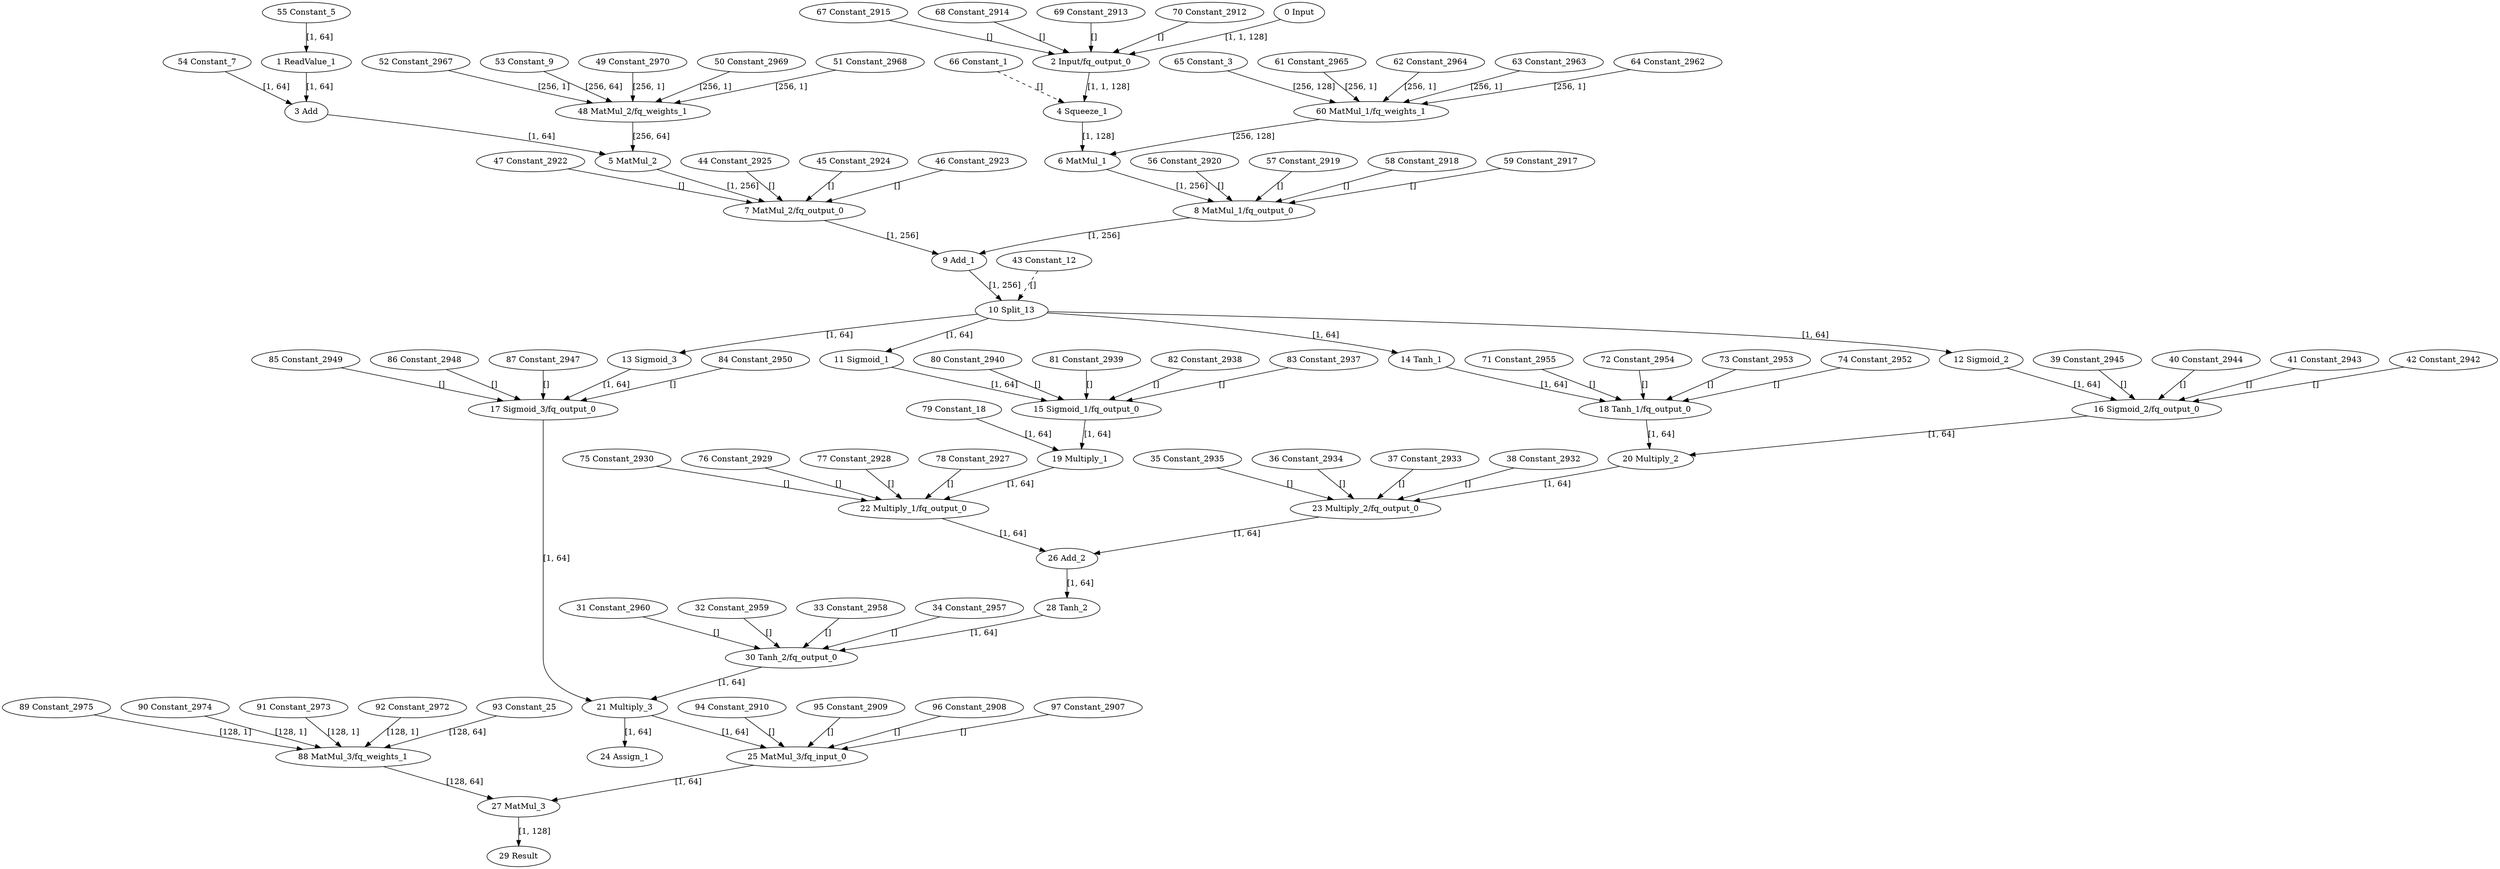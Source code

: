 strict digraph  {
"0 Input" [id=0, type=Parameter];
"1 ReadValue_1" [id=1, type=ReadValue];
"2 Input/fq_output_0" [id=2, type=FakeQuantize];
"3 Add" [id=3, type=Add];
"4 Squeeze_1" [id=4, type=Squeeze];
"5 MatMul_2" [id=5, type=MatMul];
"6 MatMul_1" [id=6, type=MatMul];
"7 MatMul_2/fq_output_0" [id=7, type=FakeQuantize];
"8 MatMul_1/fq_output_0" [id=8, type=FakeQuantize];
"9 Add_1" [id=9, type=Add];
"10 Split_13" [id=10, type=Split];
"11 Sigmoid_1" [id=11, type=Sigmoid];
"12 Sigmoid_2" [id=12, type=Sigmoid];
"13 Sigmoid_3" [id=13, type=Sigmoid];
"14 Tanh_1" [id=14, type=Tanh];
"15 Sigmoid_1/fq_output_0" [id=15, type=FakeQuantize];
"16 Sigmoid_2/fq_output_0" [id=16, type=FakeQuantize];
"17 Sigmoid_3/fq_output_0" [id=17, type=FakeQuantize];
"18 Tanh_1/fq_output_0" [id=18, type=FakeQuantize];
"19 Multiply_1" [id=19, type=Multiply];
"20 Multiply_2" [id=20, type=Multiply];
"21 Multiply_3" [id=21, type=Multiply];
"22 Multiply_1/fq_output_0" [id=22, type=FakeQuantize];
"23 Multiply_2/fq_output_0" [id=23, type=FakeQuantize];
"24 Assign_1" [id=24, type=Assign];
"25 MatMul_3/fq_input_0" [id=25, type=FakeQuantize];
"26 Add_2" [id=26, type=Add];
"27 MatMul_3" [id=27, type=MatMul];
"28 Tanh_2" [id=28, type=Tanh];
"29 Result" [id=29, type=Result];
"30 Tanh_2/fq_output_0" [id=30, type=FakeQuantize];
"31 Constant_2960" [id=31, type=Constant];
"32 Constant_2959" [id=32, type=Constant];
"33 Constant_2958" [id=33, type=Constant];
"34 Constant_2957" [id=34, type=Constant];
"35 Constant_2935" [id=35, type=Constant];
"36 Constant_2934" [id=36, type=Constant];
"37 Constant_2933" [id=37, type=Constant];
"38 Constant_2932" [id=38, type=Constant];
"39 Constant_2945" [id=39, type=Constant];
"40 Constant_2944" [id=40, type=Constant];
"41 Constant_2943" [id=41, type=Constant];
"42 Constant_2942" [id=42, type=Constant];
"43 Constant_12" [id=43, type=Constant];
"44 Constant_2925" [id=44, type=Constant];
"45 Constant_2924" [id=45, type=Constant];
"46 Constant_2923" [id=46, type=Constant];
"47 Constant_2922" [id=47, type=Constant];
"48 MatMul_2/fq_weights_1" [id=48, type=FakeQuantize];
"49 Constant_2970" [id=49, type=Constant];
"50 Constant_2969" [id=50, type=Constant];
"51 Constant_2968" [id=51, type=Constant];
"52 Constant_2967" [id=52, type=Constant];
"53 Constant_9" [id=53, type=Constant];
"54 Constant_7" [id=54, type=Constant];
"55 Constant_5" [id=55, type=Constant];
"56 Constant_2920" [id=56, type=Constant];
"57 Constant_2919" [id=57, type=Constant];
"58 Constant_2918" [id=58, type=Constant];
"59 Constant_2917" [id=59, type=Constant];
"60 MatMul_1/fq_weights_1" [id=60, type=FakeQuantize];
"61 Constant_2965" [id=61, type=Constant];
"62 Constant_2964" [id=62, type=Constant];
"63 Constant_2963" [id=63, type=Constant];
"64 Constant_2962" [id=64, type=Constant];
"65 Constant_3" [id=65, type=Constant];
"66 Constant_1" [id=66, type=Constant];
"67 Constant_2915" [id=67, type=Constant];
"68 Constant_2914" [id=68, type=Constant];
"69 Constant_2913" [id=69, type=Constant];
"70 Constant_2912" [id=70, type=Constant];
"71 Constant_2955" [id=71, type=Constant];
"72 Constant_2954" [id=72, type=Constant];
"73 Constant_2953" [id=73, type=Constant];
"74 Constant_2952" [id=74, type=Constant];
"75 Constant_2930" [id=75, type=Constant];
"76 Constant_2929" [id=76, type=Constant];
"77 Constant_2928" [id=77, type=Constant];
"78 Constant_2927" [id=78, type=Constant];
"79 Constant_18" [id=79, type=Constant];
"80 Constant_2940" [id=80, type=Constant];
"81 Constant_2939" [id=81, type=Constant];
"82 Constant_2938" [id=82, type=Constant];
"83 Constant_2937" [id=83, type=Constant];
"84 Constant_2950" [id=84, type=Constant];
"85 Constant_2949" [id=85, type=Constant];
"86 Constant_2948" [id=86, type=Constant];
"87 Constant_2947" [id=87, type=Constant];
"88 MatMul_3/fq_weights_1" [id=88, type=FakeQuantize];
"89 Constant_2975" [id=89, type=Constant];
"90 Constant_2974" [id=90, type=Constant];
"91 Constant_2973" [id=91, type=Constant];
"92 Constant_2972" [id=92, type=Constant];
"93 Constant_25" [id=93, type=Constant];
"94 Constant_2910" [id=94, type=Constant];
"95 Constant_2909" [id=95, type=Constant];
"96 Constant_2908" [id=96, type=Constant];
"97 Constant_2907" [id=97, type=Constant];
"0 Input" -> "2 Input/fq_output_0"  [label="[1, 1, 128]", style=solid];
"1 ReadValue_1" -> "3 Add"  [label="[1, 64]", style=solid];
"2 Input/fq_output_0" -> "4 Squeeze_1"  [label="[1, 1, 128]", style=solid];
"3 Add" -> "5 MatMul_2"  [label="[1, 64]", style=solid];
"4 Squeeze_1" -> "6 MatMul_1"  [label="[1, 128]", style=solid];
"5 MatMul_2" -> "7 MatMul_2/fq_output_0"  [label="[1, 256]", style=solid];
"6 MatMul_1" -> "8 MatMul_1/fq_output_0"  [label="[1, 256]", style=solid];
"7 MatMul_2/fq_output_0" -> "9 Add_1"  [label="[1, 256]", style=solid];
"8 MatMul_1/fq_output_0" -> "9 Add_1"  [label="[1, 256]", style=solid];
"9 Add_1" -> "10 Split_13"  [label="[1, 256]", style=solid];
"10 Split_13" -> "11 Sigmoid_1"  [label="[1, 64]", style=solid];
"10 Split_13" -> "12 Sigmoid_2"  [label="[1, 64]", style=solid];
"10 Split_13" -> "13 Sigmoid_3"  [label="[1, 64]", style=solid];
"10 Split_13" -> "14 Tanh_1"  [label="[1, 64]", style=solid];
"11 Sigmoid_1" -> "15 Sigmoid_1/fq_output_0"  [label="[1, 64]", style=solid];
"12 Sigmoid_2" -> "16 Sigmoid_2/fq_output_0"  [label="[1, 64]", style=solid];
"13 Sigmoid_3" -> "17 Sigmoid_3/fq_output_0"  [label="[1, 64]", style=solid];
"14 Tanh_1" -> "18 Tanh_1/fq_output_0"  [label="[1, 64]", style=solid];
"15 Sigmoid_1/fq_output_0" -> "19 Multiply_1"  [label="[1, 64]", style=solid];
"16 Sigmoid_2/fq_output_0" -> "20 Multiply_2"  [label="[1, 64]", style=solid];
"17 Sigmoid_3/fq_output_0" -> "21 Multiply_3"  [label="[1, 64]", style=solid];
"18 Tanh_1/fq_output_0" -> "20 Multiply_2"  [label="[1, 64]", style=solid];
"19 Multiply_1" -> "22 Multiply_1/fq_output_0"  [label="[1, 64]", style=solid];
"20 Multiply_2" -> "23 Multiply_2/fq_output_0"  [label="[1, 64]", style=solid];
"21 Multiply_3" -> "24 Assign_1"  [label="[1, 64]", style=solid];
"21 Multiply_3" -> "25 MatMul_3/fq_input_0"  [label="[1, 64]", style=solid];
"22 Multiply_1/fq_output_0" -> "26 Add_2"  [label="[1, 64]", style=solid];
"23 Multiply_2/fq_output_0" -> "26 Add_2"  [label="[1, 64]", style=solid];
"25 MatMul_3/fq_input_0" -> "27 MatMul_3"  [label="[1, 64]", style=solid];
"26 Add_2" -> "28 Tanh_2"  [label="[1, 64]", style=solid];
"27 MatMul_3" -> "29 Result"  [label="[1, 128]", style=solid];
"28 Tanh_2" -> "30 Tanh_2/fq_output_0"  [label="[1, 64]", style=solid];
"30 Tanh_2/fq_output_0" -> "21 Multiply_3"  [label="[1, 64]", style=solid];
"31 Constant_2960" -> "30 Tanh_2/fq_output_0"  [label="[]", style=solid];
"32 Constant_2959" -> "30 Tanh_2/fq_output_0"  [label="[]", style=solid];
"33 Constant_2958" -> "30 Tanh_2/fq_output_0"  [label="[]", style=solid];
"34 Constant_2957" -> "30 Tanh_2/fq_output_0"  [label="[]", style=solid];
"35 Constant_2935" -> "23 Multiply_2/fq_output_0"  [label="[]", style=solid];
"36 Constant_2934" -> "23 Multiply_2/fq_output_0"  [label="[]", style=solid];
"37 Constant_2933" -> "23 Multiply_2/fq_output_0"  [label="[]", style=solid];
"38 Constant_2932" -> "23 Multiply_2/fq_output_0"  [label="[]", style=solid];
"39 Constant_2945" -> "16 Sigmoid_2/fq_output_0"  [label="[]", style=solid];
"40 Constant_2944" -> "16 Sigmoid_2/fq_output_0"  [label="[]", style=solid];
"41 Constant_2943" -> "16 Sigmoid_2/fq_output_0"  [label="[]", style=solid];
"42 Constant_2942" -> "16 Sigmoid_2/fq_output_0"  [label="[]", style=solid];
"43 Constant_12" -> "10 Split_13"  [label="[]", style=dashed];
"44 Constant_2925" -> "7 MatMul_2/fq_output_0"  [label="[]", style=solid];
"45 Constant_2924" -> "7 MatMul_2/fq_output_0"  [label="[]", style=solid];
"46 Constant_2923" -> "7 MatMul_2/fq_output_0"  [label="[]", style=solid];
"47 Constant_2922" -> "7 MatMul_2/fq_output_0"  [label="[]", style=solid];
"48 MatMul_2/fq_weights_1" -> "5 MatMul_2"  [label="[256, 64]", style=solid];
"49 Constant_2970" -> "48 MatMul_2/fq_weights_1"  [label="[256, 1]", style=solid];
"50 Constant_2969" -> "48 MatMul_2/fq_weights_1"  [label="[256, 1]", style=solid];
"51 Constant_2968" -> "48 MatMul_2/fq_weights_1"  [label="[256, 1]", style=solid];
"52 Constant_2967" -> "48 MatMul_2/fq_weights_1"  [label="[256, 1]", style=solid];
"53 Constant_9" -> "48 MatMul_2/fq_weights_1"  [label="[256, 64]", style=solid];
"54 Constant_7" -> "3 Add"  [label="[1, 64]", style=solid];
"55 Constant_5" -> "1 ReadValue_1"  [label="[1, 64]", style=solid];
"56 Constant_2920" -> "8 MatMul_1/fq_output_0"  [label="[]", style=solid];
"57 Constant_2919" -> "8 MatMul_1/fq_output_0"  [label="[]", style=solid];
"58 Constant_2918" -> "8 MatMul_1/fq_output_0"  [label="[]", style=solid];
"59 Constant_2917" -> "8 MatMul_1/fq_output_0"  [label="[]", style=solid];
"60 MatMul_1/fq_weights_1" -> "6 MatMul_1"  [label="[256, 128]", style=solid];
"61 Constant_2965" -> "60 MatMul_1/fq_weights_1"  [label="[256, 1]", style=solid];
"62 Constant_2964" -> "60 MatMul_1/fq_weights_1"  [label="[256, 1]", style=solid];
"63 Constant_2963" -> "60 MatMul_1/fq_weights_1"  [label="[256, 1]", style=solid];
"64 Constant_2962" -> "60 MatMul_1/fq_weights_1"  [label="[256, 1]", style=solid];
"65 Constant_3" -> "60 MatMul_1/fq_weights_1"  [label="[256, 128]", style=solid];
"66 Constant_1" -> "4 Squeeze_1"  [label="[]", style=dashed];
"67 Constant_2915" -> "2 Input/fq_output_0"  [label="[]", style=solid];
"68 Constant_2914" -> "2 Input/fq_output_0"  [label="[]", style=solid];
"69 Constant_2913" -> "2 Input/fq_output_0"  [label="[]", style=solid];
"70 Constant_2912" -> "2 Input/fq_output_0"  [label="[]", style=solid];
"71 Constant_2955" -> "18 Tanh_1/fq_output_0"  [label="[]", style=solid];
"72 Constant_2954" -> "18 Tanh_1/fq_output_0"  [label="[]", style=solid];
"73 Constant_2953" -> "18 Tanh_1/fq_output_0"  [label="[]", style=solid];
"74 Constant_2952" -> "18 Tanh_1/fq_output_0"  [label="[]", style=solid];
"75 Constant_2930" -> "22 Multiply_1/fq_output_0"  [label="[]", style=solid];
"76 Constant_2929" -> "22 Multiply_1/fq_output_0"  [label="[]", style=solid];
"77 Constant_2928" -> "22 Multiply_1/fq_output_0"  [label="[]", style=solid];
"78 Constant_2927" -> "22 Multiply_1/fq_output_0"  [label="[]", style=solid];
"79 Constant_18" -> "19 Multiply_1"  [label="[1, 64]", style=solid];
"80 Constant_2940" -> "15 Sigmoid_1/fq_output_0"  [label="[]", style=solid];
"81 Constant_2939" -> "15 Sigmoid_1/fq_output_0"  [label="[]", style=solid];
"82 Constant_2938" -> "15 Sigmoid_1/fq_output_0"  [label="[]", style=solid];
"83 Constant_2937" -> "15 Sigmoid_1/fq_output_0"  [label="[]", style=solid];
"84 Constant_2950" -> "17 Sigmoid_3/fq_output_0"  [label="[]", style=solid];
"85 Constant_2949" -> "17 Sigmoid_3/fq_output_0"  [label="[]", style=solid];
"86 Constant_2948" -> "17 Sigmoid_3/fq_output_0"  [label="[]", style=solid];
"87 Constant_2947" -> "17 Sigmoid_3/fq_output_0"  [label="[]", style=solid];
"88 MatMul_3/fq_weights_1" -> "27 MatMul_3"  [label="[128, 64]", style=solid];
"89 Constant_2975" -> "88 MatMul_3/fq_weights_1"  [label="[128, 1]", style=solid];
"90 Constant_2974" -> "88 MatMul_3/fq_weights_1"  [label="[128, 1]", style=solid];
"91 Constant_2973" -> "88 MatMul_3/fq_weights_1"  [label="[128, 1]", style=solid];
"92 Constant_2972" -> "88 MatMul_3/fq_weights_1"  [label="[128, 1]", style=solid];
"93 Constant_25" -> "88 MatMul_3/fq_weights_1"  [label="[128, 64]", style=solid];
"94 Constant_2910" -> "25 MatMul_3/fq_input_0"  [label="[]", style=solid];
"95 Constant_2909" -> "25 MatMul_3/fq_input_0"  [label="[]", style=solid];
"96 Constant_2908" -> "25 MatMul_3/fq_input_0"  [label="[]", style=solid];
"97 Constant_2907" -> "25 MatMul_3/fq_input_0"  [label="[]", style=solid];
}
